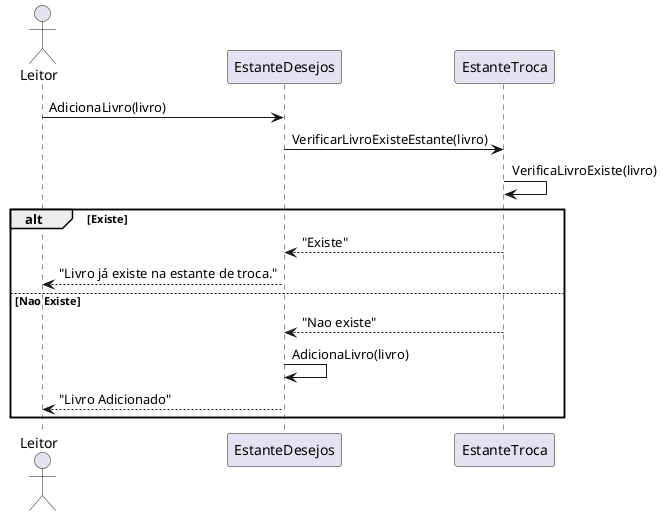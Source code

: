 @startuml
actor Leitor as U
participant "EstanteDesejos" AS ESD
participant "EstanteTroca" AS EST

U -> ESD: AdicionaLivro(livro)
ESD -> EST: VerificarLivroExisteEstante(livro)
EST -> EST: VerificaLivroExiste(livro)
alt Existe
    EST --> ESD: "Existe"
    ESD --> U:  "Livro já existe na estante de troca."
else Nao Existe
    EST --> ESD: "Nao existe"
    ESD -> ESD: AdicionaLivro(livro)
    ESD --> U: "Livro Adicionado"
end

@enduml